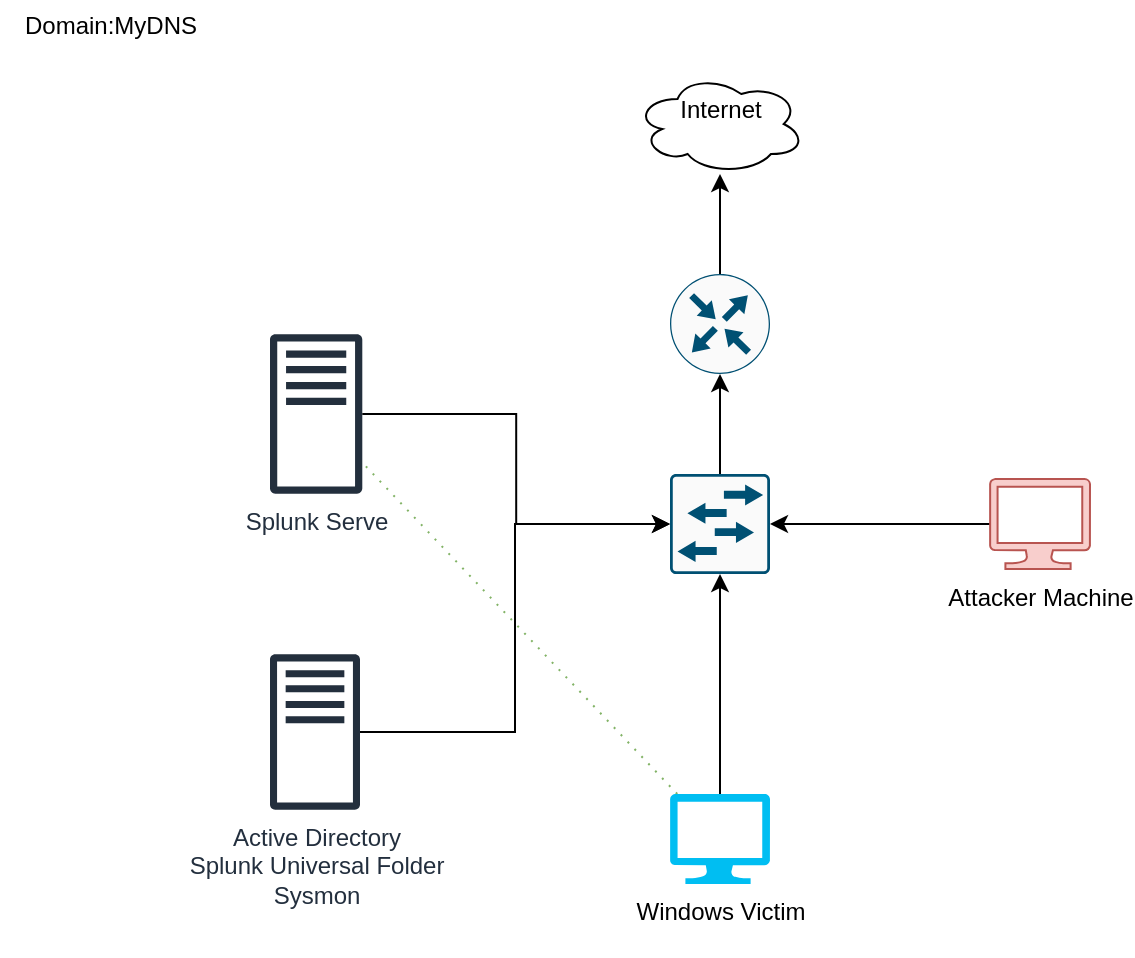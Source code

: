 <mxfile version="24.7.10">
  <diagram name="Page-1" id="Z0cuQBYm2W9VesvwXztY">
    <mxGraphModel dx="993" dy="645" grid="1" gridSize="10" guides="1" tooltips="1" connect="1" arrows="1" fold="1" page="1" pageScale="1" pageWidth="850" pageHeight="1100" math="0" shadow="0">
      <root>
        <mxCell id="0" />
        <mxCell id="1" parent="0" />
        <mxCell id="bVKWAeOByo7b8A0jS7OG-1" value="Splunk Serve" style="sketch=0;outlineConnect=0;fontColor=#232F3E;gradientColor=none;fillColor=#232F3D;strokeColor=none;dashed=0;verticalLabelPosition=bottom;verticalAlign=top;align=center;html=1;fontSize=12;fontStyle=0;aspect=fixed;pointerEvents=1;shape=mxgraph.aws4.traditional_server;" vertex="1" parent="1">
          <mxGeometry x="160" y="170" width="46.15" height="80" as="geometry" />
        </mxCell>
        <mxCell id="bVKWAeOByo7b8A0jS7OG-2" value="Active Directory&lt;div&gt;Splunk Universal Folder&lt;/div&gt;&lt;div&gt;Sysmon&lt;/div&gt;" style="sketch=0;outlineConnect=0;fontColor=#232F3E;gradientColor=none;fillColor=#232F3D;strokeColor=none;dashed=0;verticalLabelPosition=bottom;verticalAlign=top;align=center;html=1;fontSize=12;fontStyle=0;aspect=fixed;pointerEvents=1;shape=mxgraph.aws4.traditional_server;" vertex="1" parent="1">
          <mxGeometry x="160" y="330" width="45" height="78" as="geometry" />
        </mxCell>
        <mxCell id="bVKWAeOByo7b8A0jS7OG-8" value="" style="edgeStyle=orthogonalEdgeStyle;rounded=0;orthogonalLoop=1;jettySize=auto;html=1;" edge="1" parent="1" source="bVKWAeOByo7b8A0jS7OG-3" target="bVKWAeOByo7b8A0jS7OG-5">
          <mxGeometry relative="1" as="geometry" />
        </mxCell>
        <mxCell id="bVKWAeOByo7b8A0jS7OG-15" style="rounded=0;orthogonalLoop=1;jettySize=auto;html=1;dashed=1;dashPattern=1 4;endArrow=none;endFill=0;fillColor=#d5e8d4;strokeColor=#82b366;" edge="1" parent="1" source="bVKWAeOByo7b8A0jS7OG-3" target="bVKWAeOByo7b8A0jS7OG-1">
          <mxGeometry relative="1" as="geometry" />
        </mxCell>
        <mxCell id="bVKWAeOByo7b8A0jS7OG-3" value="Windows Victim&lt;div&gt;&lt;br&gt;&lt;/div&gt;" style="verticalLabelPosition=bottom;html=1;verticalAlign=top;align=center;strokeColor=none;fillColor=#00BEF2;shape=mxgraph.azure.computer;pointerEvents=1;" vertex="1" parent="1">
          <mxGeometry x="360" y="400" width="50" height="45" as="geometry" />
        </mxCell>
        <mxCell id="bVKWAeOByo7b8A0jS7OG-9" value="" style="edgeStyle=orthogonalEdgeStyle;rounded=0;orthogonalLoop=1;jettySize=auto;html=1;" edge="1" parent="1" source="bVKWAeOByo7b8A0jS7OG-4" target="bVKWAeOByo7b8A0jS7OG-5">
          <mxGeometry relative="1" as="geometry" />
        </mxCell>
        <mxCell id="bVKWAeOByo7b8A0jS7OG-4" value="Attacker Machine&lt;div&gt;&lt;br&gt;&lt;/div&gt;" style="verticalLabelPosition=bottom;html=1;verticalAlign=top;align=center;strokeColor=#b85450;fillColor=#f8cecc;shape=mxgraph.azure.computer;pointerEvents=1;" vertex="1" parent="1">
          <mxGeometry x="520" y="242.5" width="50" height="45" as="geometry" />
        </mxCell>
        <mxCell id="bVKWAeOByo7b8A0jS7OG-12" value="" style="edgeStyle=orthogonalEdgeStyle;rounded=0;orthogonalLoop=1;jettySize=auto;html=1;" edge="1" parent="1" source="bVKWAeOByo7b8A0jS7OG-5" target="bVKWAeOByo7b8A0jS7OG-6">
          <mxGeometry relative="1" as="geometry" />
        </mxCell>
        <mxCell id="bVKWAeOByo7b8A0jS7OG-5" value="" style="sketch=0;points=[[0.015,0.015,0],[0.985,0.015,0],[0.985,0.985,0],[0.015,0.985,0],[0.25,0,0],[0.5,0,0],[0.75,0,0],[1,0.25,0],[1,0.5,0],[1,0.75,0],[0.75,1,0],[0.5,1,0],[0.25,1,0],[0,0.75,0],[0,0.5,0],[0,0.25,0]];verticalLabelPosition=bottom;html=1;verticalAlign=top;aspect=fixed;align=center;pointerEvents=1;shape=mxgraph.cisco19.rect;prIcon=l2_switch;fillColor=#FAFAFA;strokeColor=#005073;" vertex="1" parent="1">
          <mxGeometry x="360" y="240" width="50" height="50" as="geometry" />
        </mxCell>
        <mxCell id="bVKWAeOByo7b8A0jS7OG-13" value="" style="edgeStyle=orthogonalEdgeStyle;rounded=0;orthogonalLoop=1;jettySize=auto;html=1;" edge="1" parent="1" source="bVKWAeOByo7b8A0jS7OG-6" target="bVKWAeOByo7b8A0jS7OG-7">
          <mxGeometry relative="1" as="geometry" />
        </mxCell>
        <mxCell id="bVKWAeOByo7b8A0jS7OG-6" value="" style="sketch=0;points=[[0.5,0,0],[1,0.5,0],[0.5,1,0],[0,0.5,0],[0.145,0.145,0],[0.856,0.145,0],[0.855,0.856,0],[0.145,0.855,0]];verticalLabelPosition=bottom;html=1;verticalAlign=top;aspect=fixed;align=center;pointerEvents=1;shape=mxgraph.cisco19.rect;prIcon=router;fillColor=#FAFAFA;strokeColor=#005073;" vertex="1" parent="1">
          <mxGeometry x="360" y="140" width="50" height="50" as="geometry" />
        </mxCell>
        <mxCell id="bVKWAeOByo7b8A0jS7OG-7" value="Internet&lt;div&gt;&lt;br&gt;&lt;/div&gt;" style="ellipse;shape=cloud;whiteSpace=wrap;html=1;" vertex="1" parent="1">
          <mxGeometry x="342.5" y="40" width="85" height="50" as="geometry" />
        </mxCell>
        <mxCell id="bVKWAeOByo7b8A0jS7OG-10" style="edgeStyle=orthogonalEdgeStyle;rounded=0;orthogonalLoop=1;jettySize=auto;html=1;entryX=0;entryY=0.5;entryDx=0;entryDy=0;entryPerimeter=0;" edge="1" parent="1" source="bVKWAeOByo7b8A0jS7OG-2" target="bVKWAeOByo7b8A0jS7OG-5">
          <mxGeometry relative="1" as="geometry" />
        </mxCell>
        <mxCell id="bVKWAeOByo7b8A0jS7OG-11" style="edgeStyle=orthogonalEdgeStyle;rounded=0;orthogonalLoop=1;jettySize=auto;html=1;entryX=0;entryY=0.5;entryDx=0;entryDy=0;entryPerimeter=0;" edge="1" parent="1" source="bVKWAeOByo7b8A0jS7OG-1" target="bVKWAeOByo7b8A0jS7OG-5">
          <mxGeometry relative="1" as="geometry" />
        </mxCell>
        <mxCell id="bVKWAeOByo7b8A0jS7OG-14" value="Domain:MyDNS&lt;div&gt;&lt;br&gt;&lt;/div&gt;" style="text;html=1;align=center;verticalAlign=middle;resizable=0;points=[];autosize=1;strokeColor=none;fillColor=none;" vertex="1" parent="1">
          <mxGeometry x="25" y="3" width="110" height="40" as="geometry" />
        </mxCell>
      </root>
    </mxGraphModel>
  </diagram>
</mxfile>
